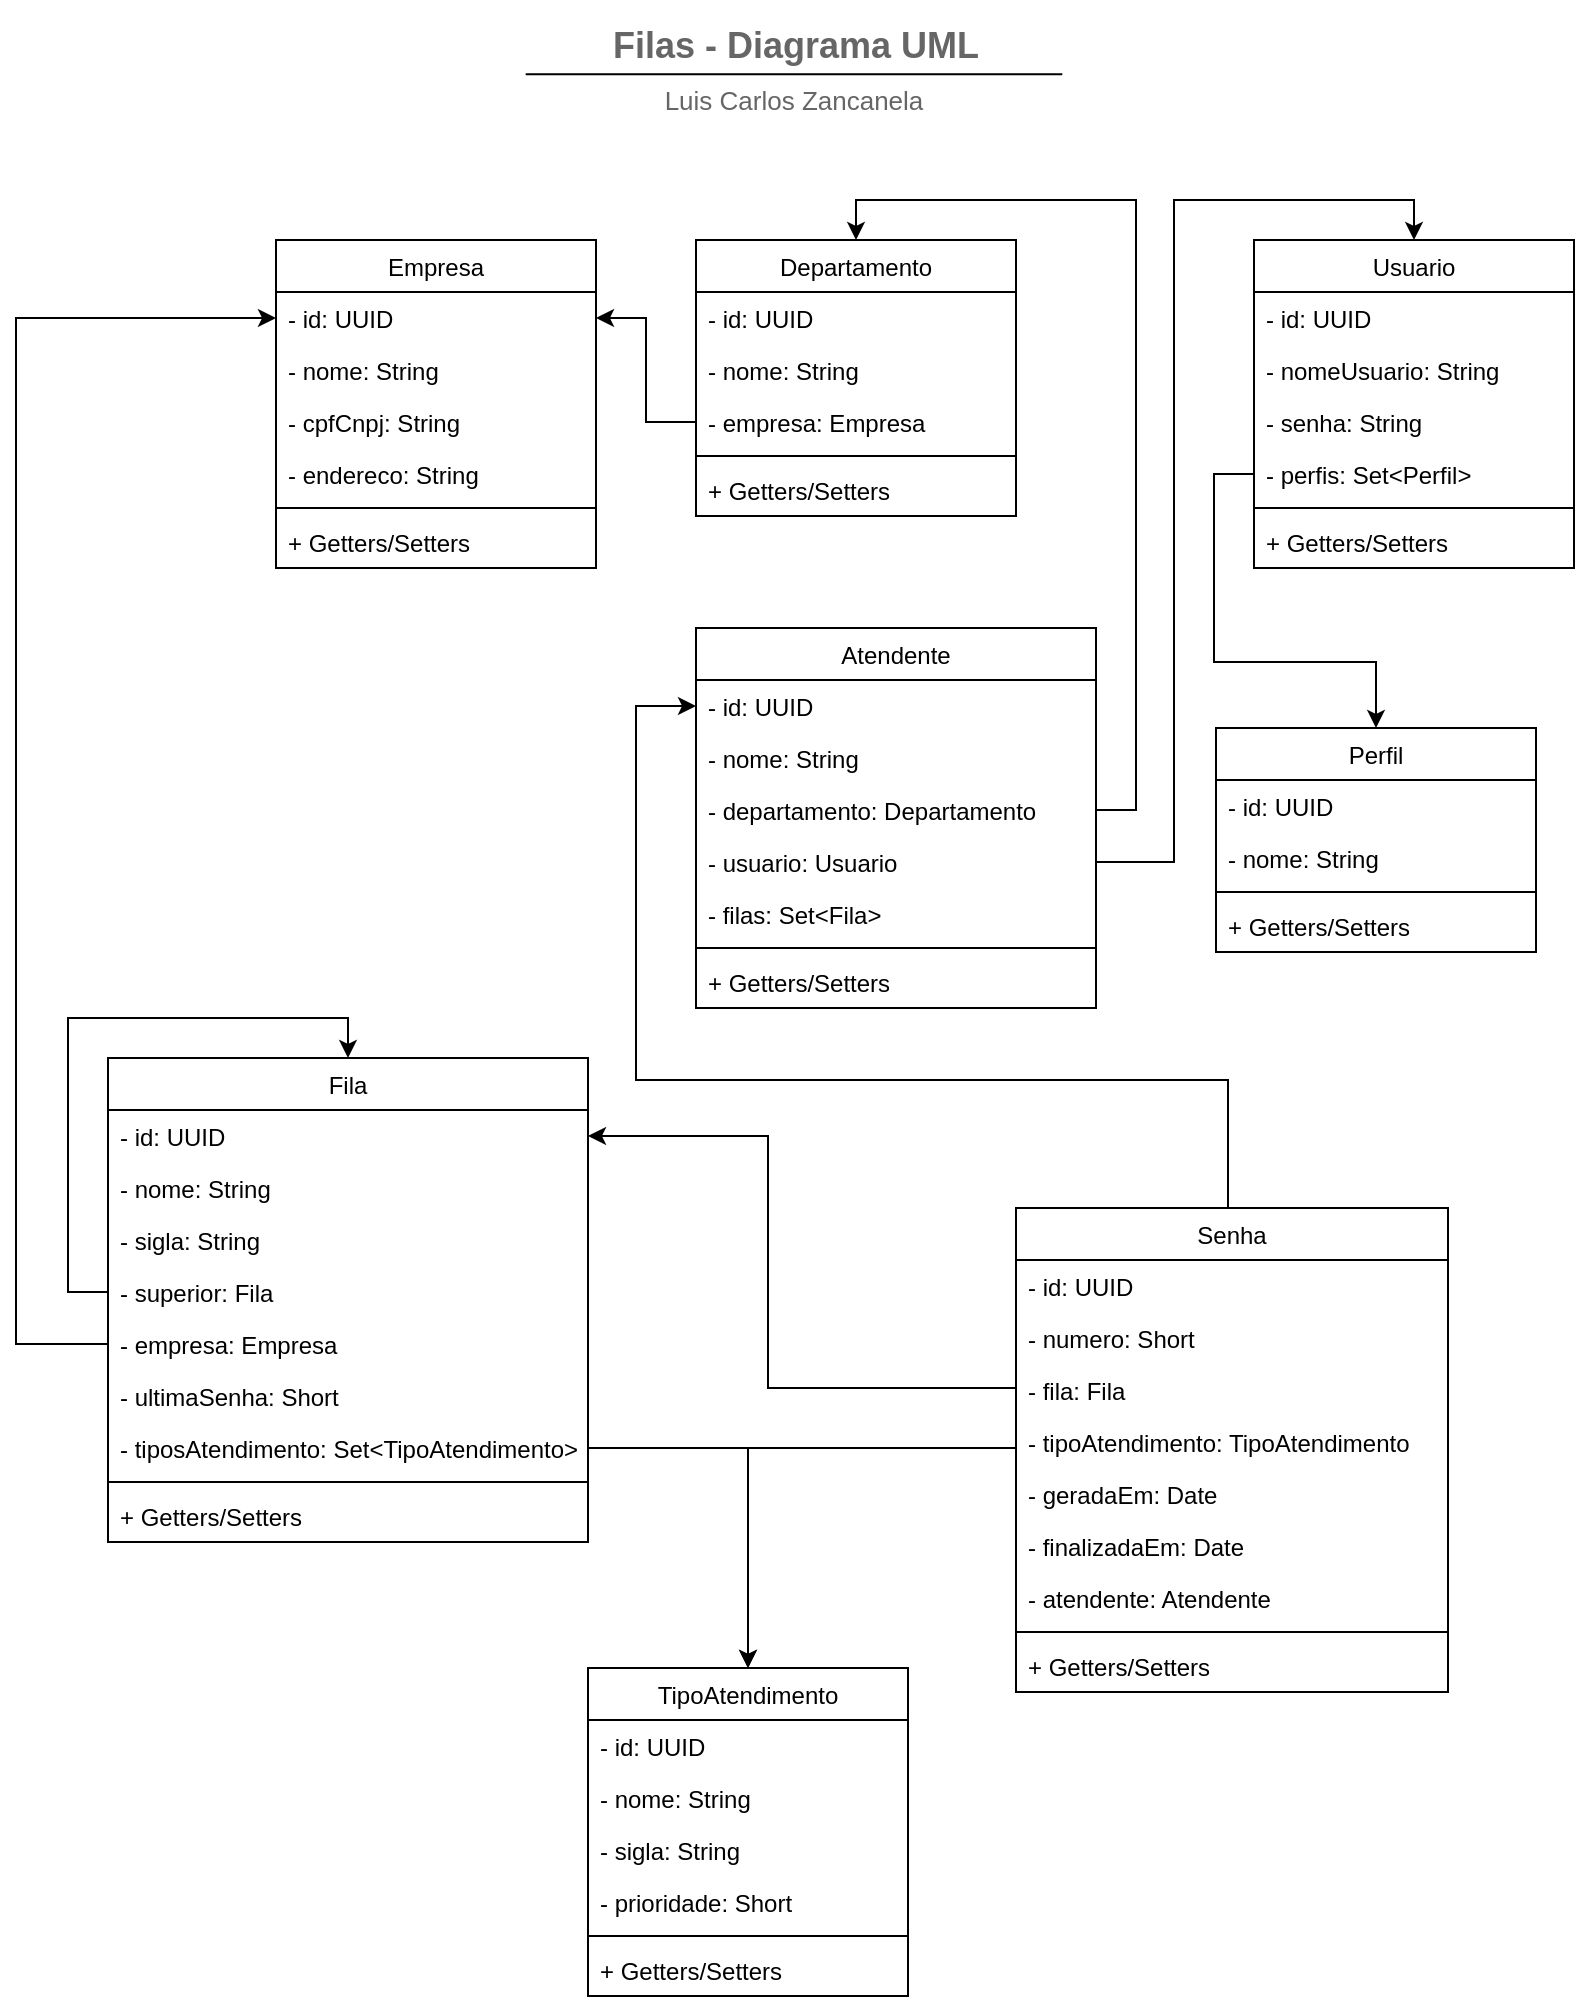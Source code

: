 <mxfile version="20.8.21" type="device"><diagram id="C5RBs43oDa-KdzZeNtuy" name="Page-1"><mxGraphModel dx="1434" dy="764" grid="1" gridSize="10" guides="1" tooltips="1" connect="1" arrows="1" fold="1" page="1" pageScale="1" pageWidth="827" pageHeight="1169" math="0" shadow="0"><root><mxCell id="WIyWlLk6GJQsqaUBKTNV-0"/><mxCell id="WIyWlLk6GJQsqaUBKTNV-1" parent="WIyWlLk6GJQsqaUBKTNV-0"/><mxCell id="zkfFHV4jXpPFQw0GAbJ--0" value="Empresa" style="swimlane;fontStyle=0;align=center;verticalAlign=top;childLayout=stackLayout;horizontal=1;startSize=26;horizontalStack=0;resizeParent=1;resizeLast=0;collapsible=1;marginBottom=0;rounded=0;shadow=0;strokeWidth=1;" parent="WIyWlLk6GJQsqaUBKTNV-1" vertex="1"><mxGeometry x="154" y="150" width="160" height="164" as="geometry"><mxRectangle x="230" y="140" width="160" height="26" as="alternateBounds"/></mxGeometry></mxCell><mxCell id="ADWhMTYY1cXsWuHBEcW_-0" value="- id: UUID" style="text;align=left;verticalAlign=top;spacingLeft=4;spacingRight=4;overflow=hidden;rotatable=0;points=[[0,0.5],[1,0.5]];portConstraint=eastwest;" parent="zkfFHV4jXpPFQw0GAbJ--0" vertex="1"><mxGeometry y="26" width="160" height="26" as="geometry"/></mxCell><mxCell id="zkfFHV4jXpPFQw0GAbJ--1" value="- nome: String" style="text;align=left;verticalAlign=top;spacingLeft=4;spacingRight=4;overflow=hidden;rotatable=0;points=[[0,0.5],[1,0.5]];portConstraint=eastwest;" parent="zkfFHV4jXpPFQw0GAbJ--0" vertex="1"><mxGeometry y="52" width="160" height="26" as="geometry"/></mxCell><mxCell id="zkfFHV4jXpPFQw0GAbJ--2" value="- cpfCnpj: String" style="text;align=left;verticalAlign=top;spacingLeft=4;spacingRight=4;overflow=hidden;rotatable=0;points=[[0,0.5],[1,0.5]];portConstraint=eastwest;rounded=0;shadow=0;html=0;" parent="zkfFHV4jXpPFQw0GAbJ--0" vertex="1"><mxGeometry y="78" width="160" height="26" as="geometry"/></mxCell><mxCell id="zkfFHV4jXpPFQw0GAbJ--3" value="- endereco: String" style="text;align=left;verticalAlign=top;spacingLeft=4;spacingRight=4;overflow=hidden;rotatable=0;points=[[0,0.5],[1,0.5]];portConstraint=eastwest;rounded=0;shadow=0;html=0;" parent="zkfFHV4jXpPFQw0GAbJ--0" vertex="1"><mxGeometry y="104" width="160" height="26" as="geometry"/></mxCell><mxCell id="ADWhMTYY1cXsWuHBEcW_-4" value="" style="line;html=1;strokeWidth=1;align=left;verticalAlign=middle;spacingTop=-1;spacingLeft=3;spacingRight=3;rotatable=0;labelPosition=right;points=[];portConstraint=eastwest;" parent="zkfFHV4jXpPFQw0GAbJ--0" vertex="1"><mxGeometry y="130" width="160" height="8" as="geometry"/></mxCell><mxCell id="ADWhMTYY1cXsWuHBEcW_-5" value="+ Getters/Setters" style="text;align=left;verticalAlign=top;spacingLeft=4;spacingRight=4;overflow=hidden;rotatable=0;points=[[0,0.5],[1,0.5]];portConstraint=eastwest;rounded=0;shadow=0;html=0;" parent="zkfFHV4jXpPFQw0GAbJ--0" vertex="1"><mxGeometry y="138" width="160" height="26" as="geometry"/></mxCell><mxCell id="ADWhMTYY1cXsWuHBEcW_-37" style="edgeStyle=orthogonalEdgeStyle;rounded=0;orthogonalLoop=1;jettySize=auto;html=1;entryX=0;entryY=0.5;entryDx=0;entryDy=0;exitX=0;exitY=0.5;exitDx=0;exitDy=0;" parent="WIyWlLk6GJQsqaUBKTNV-1" source="ADWhMTYY1cXsWuHBEcW_-9" target="ADWhMTYY1cXsWuHBEcW_-0" edge="1"><mxGeometry relative="1" as="geometry"><Array as="points"><mxPoint x="24" y="702"/><mxPoint x="24" y="189"/></Array></mxGeometry></mxCell><mxCell id="zkfFHV4jXpPFQw0GAbJ--6" value="Fila" style="swimlane;fontStyle=0;align=center;verticalAlign=top;childLayout=stackLayout;horizontal=1;startSize=26;horizontalStack=0;resizeParent=1;resizeLast=0;collapsible=1;marginBottom=0;rounded=0;shadow=0;strokeWidth=1;" parent="WIyWlLk6GJQsqaUBKTNV-1" vertex="1"><mxGeometry x="70" y="559" width="240" height="242" as="geometry"><mxRectangle x="130" y="380" width="160" height="26" as="alternateBounds"/></mxGeometry></mxCell><mxCell id="zkfFHV4jXpPFQw0GAbJ--7" value="- id: UUID" style="text;align=left;verticalAlign=top;spacingLeft=4;spacingRight=4;overflow=hidden;rotatable=0;points=[[0,0.5],[1,0.5]];portConstraint=eastwest;" parent="zkfFHV4jXpPFQw0GAbJ--6" vertex="1"><mxGeometry y="26" width="240" height="26" as="geometry"/></mxCell><mxCell id="zkfFHV4jXpPFQw0GAbJ--8" value="- nome: String" style="text;align=left;verticalAlign=top;spacingLeft=4;spacingRight=4;overflow=hidden;rotatable=0;points=[[0,0.5],[1,0.5]];portConstraint=eastwest;rounded=0;shadow=0;html=0;" parent="zkfFHV4jXpPFQw0GAbJ--6" vertex="1"><mxGeometry y="52" width="240" height="26" as="geometry"/></mxCell><mxCell id="ADWhMTYY1cXsWuHBEcW_-69" value="- sigla: String" style="text;align=left;verticalAlign=top;spacingLeft=4;spacingRight=4;overflow=hidden;rotatable=0;points=[[0,0.5],[1,0.5]];portConstraint=eastwest;rounded=0;shadow=0;html=0;" parent="zkfFHV4jXpPFQw0GAbJ--6" vertex="1"><mxGeometry y="78" width="240" height="26" as="geometry"/></mxCell><mxCell id="hoMEIXFg9jpVLMXFwz85-0" style="edgeStyle=orthogonalEdgeStyle;rounded=0;orthogonalLoop=1;jettySize=auto;html=1;entryX=0.5;entryY=0;entryDx=0;entryDy=0;" edge="1" parent="zkfFHV4jXpPFQw0GAbJ--6" source="ADWhMTYY1cXsWuHBEcW_-3" target="zkfFHV4jXpPFQw0GAbJ--6"><mxGeometry relative="1" as="geometry"><Array as="points"><mxPoint x="-20" y="117"/><mxPoint x="-20" y="-20"/><mxPoint x="120" y="-20"/></Array></mxGeometry></mxCell><mxCell id="ADWhMTYY1cXsWuHBEcW_-3" value="- superior: Fila" style="text;align=left;verticalAlign=top;spacingLeft=4;spacingRight=4;overflow=hidden;rotatable=0;points=[[0,0.5],[1,0.5]];portConstraint=eastwest;rounded=0;shadow=0;html=0;" parent="zkfFHV4jXpPFQw0GAbJ--6" vertex="1"><mxGeometry y="104" width="240" height="26" as="geometry"/></mxCell><mxCell id="ADWhMTYY1cXsWuHBEcW_-9" value="- empresa: Empresa" style="text;align=left;verticalAlign=top;spacingLeft=4;spacingRight=4;overflow=hidden;rotatable=0;points=[[0,0.5],[1,0.5]];portConstraint=eastwest;rounded=0;shadow=0;html=0;" parent="zkfFHV4jXpPFQw0GAbJ--6" vertex="1"><mxGeometry y="130" width="240" height="26" as="geometry"/></mxCell><mxCell id="ADWhMTYY1cXsWuHBEcW_-71" value="- ultimaSenha: Short" style="text;align=left;verticalAlign=top;spacingLeft=4;spacingRight=4;overflow=hidden;rotatable=0;points=[[0,0.5],[1,0.5]];portConstraint=eastwest;rounded=0;shadow=0;html=0;" parent="zkfFHV4jXpPFQw0GAbJ--6" vertex="1"><mxGeometry y="156" width="240" height="26" as="geometry"/></mxCell><mxCell id="7JZhe1OQa5tvlyuOuLBr-11" value="- tiposAtendimento: Set&lt;TipoAtendimento&gt;" style="text;align=left;verticalAlign=top;spacingLeft=4;spacingRight=4;overflow=hidden;rotatable=0;points=[[0,0.5],[1,0.5]];portConstraint=eastwest;rounded=0;shadow=0;html=0;" parent="zkfFHV4jXpPFQw0GAbJ--6" vertex="1"><mxGeometry y="182" width="240" height="26" as="geometry"/></mxCell><mxCell id="ADWhMTYY1cXsWuHBEcW_-2" value="" style="line;html=1;strokeWidth=1;align=left;verticalAlign=middle;spacingTop=-1;spacingLeft=3;spacingRight=3;rotatable=0;labelPosition=right;points=[];portConstraint=eastwest;" parent="zkfFHV4jXpPFQw0GAbJ--6" vertex="1"><mxGeometry y="208" width="240" height="8" as="geometry"/></mxCell><mxCell id="ADWhMTYY1cXsWuHBEcW_-6" value="+ Getters/Setters" style="text;align=left;verticalAlign=top;spacingLeft=4;spacingRight=4;overflow=hidden;rotatable=0;points=[[0,0.5],[1,0.5]];portConstraint=eastwest;rounded=0;shadow=0;html=0;" parent="zkfFHV4jXpPFQw0GAbJ--6" vertex="1"><mxGeometry y="216" width="240" height="26" as="geometry"/></mxCell><mxCell id="ADWhMTYY1cXsWuHBEcW_-40" style="edgeStyle=orthogonalEdgeStyle;rounded=0;orthogonalLoop=1;jettySize=auto;html=1;entryX=0;entryY=0.5;entryDx=0;entryDy=0;exitX=0.5;exitY=0;exitDx=0;exitDy=0;" parent="WIyWlLk6GJQsqaUBKTNV-1" source="zkfFHV4jXpPFQw0GAbJ--13" target="ADWhMTYY1cXsWuHBEcW_-14" edge="1"><mxGeometry relative="1" as="geometry"><Array as="points"><mxPoint x="630" y="644"/><mxPoint x="630" y="570"/><mxPoint x="334" y="570"/><mxPoint x="334" y="383"/></Array></mxGeometry></mxCell><mxCell id="zkfFHV4jXpPFQw0GAbJ--13" value="Senha" style="swimlane;fontStyle=0;align=center;verticalAlign=top;childLayout=stackLayout;horizontal=1;startSize=26;horizontalStack=0;resizeParent=1;resizeLast=0;collapsible=1;marginBottom=0;rounded=0;shadow=0;strokeWidth=1;" parent="WIyWlLk6GJQsqaUBKTNV-1" vertex="1"><mxGeometry x="524" y="634" width="216" height="242" as="geometry"><mxRectangle x="340" y="380" width="170" height="26" as="alternateBounds"/></mxGeometry></mxCell><mxCell id="zkfFHV4jXpPFQw0GAbJ--14" value="- id: UUID" style="text;align=left;verticalAlign=top;spacingLeft=4;spacingRight=4;overflow=hidden;rotatable=0;points=[[0,0.5],[1,0.5]];portConstraint=eastwest;" parent="zkfFHV4jXpPFQw0GAbJ--13" vertex="1"><mxGeometry y="26" width="216" height="26" as="geometry"/></mxCell><mxCell id="ADWhMTYY1cXsWuHBEcW_-7" value="- numero: Short" style="text;align=left;verticalAlign=top;spacingLeft=4;spacingRight=4;overflow=hidden;rotatable=0;points=[[0,0.5],[1,0.5]];portConstraint=eastwest;" parent="zkfFHV4jXpPFQw0GAbJ--13" vertex="1"><mxGeometry y="52" width="216" height="26" as="geometry"/></mxCell><mxCell id="ADWhMTYY1cXsWuHBEcW_-8" value="- fila: Fila" style="text;align=left;verticalAlign=top;spacingLeft=4;spacingRight=4;overflow=hidden;rotatable=0;points=[[0,0.5],[1,0.5]];portConstraint=eastwest;" parent="zkfFHV4jXpPFQw0GAbJ--13" vertex="1"><mxGeometry y="78" width="216" height="26" as="geometry"/></mxCell><mxCell id="ADWhMTYY1cXsWuHBEcW_-58" value="- tipoAtendimento: TipoAtendimento" style="text;align=left;verticalAlign=top;spacingLeft=4;spacingRight=4;overflow=hidden;rotatable=0;points=[[0,0.5],[1,0.5]];portConstraint=eastwest;" parent="zkfFHV4jXpPFQw0GAbJ--13" vertex="1"><mxGeometry y="104" width="216" height="26" as="geometry"/></mxCell><mxCell id="ADWhMTYY1cXsWuHBEcW_-10" value="- geradaEm: Date" style="text;align=left;verticalAlign=top;spacingLeft=4;spacingRight=4;overflow=hidden;rotatable=0;points=[[0,0.5],[1,0.5]];portConstraint=eastwest;" parent="zkfFHV4jXpPFQw0GAbJ--13" vertex="1"><mxGeometry y="130" width="216" height="26" as="geometry"/></mxCell><mxCell id="ADWhMTYY1cXsWuHBEcW_-59" value="- finalizadaEm: Date" style="text;align=left;verticalAlign=top;spacingLeft=4;spacingRight=4;overflow=hidden;rotatable=0;points=[[0,0.5],[1,0.5]];portConstraint=eastwest;" parent="zkfFHV4jXpPFQw0GAbJ--13" vertex="1"><mxGeometry y="156" width="216" height="26" as="geometry"/></mxCell><mxCell id="ADWhMTYY1cXsWuHBEcW_-12" value="- atendente: Atendente" style="text;align=left;verticalAlign=top;spacingLeft=4;spacingRight=4;overflow=hidden;rotatable=0;points=[[0,0.5],[1,0.5]];portConstraint=eastwest;" parent="zkfFHV4jXpPFQw0GAbJ--13" vertex="1"><mxGeometry y="182" width="216" height="26" as="geometry"/></mxCell><mxCell id="zkfFHV4jXpPFQw0GAbJ--15" value="" style="line;html=1;strokeWidth=1;align=left;verticalAlign=middle;spacingTop=-1;spacingLeft=3;spacingRight=3;rotatable=0;labelPosition=right;points=[];portConstraint=eastwest;" parent="zkfFHV4jXpPFQw0GAbJ--13" vertex="1"><mxGeometry y="208" width="216" height="8" as="geometry"/></mxCell><mxCell id="ADWhMTYY1cXsWuHBEcW_-39" value="+ Getters/Setters" style="text;align=left;verticalAlign=top;spacingLeft=4;spacingRight=4;overflow=hidden;rotatable=0;points=[[0,0.5],[1,0.5]];portConstraint=eastwest;rounded=0;shadow=0;html=0;" parent="zkfFHV4jXpPFQw0GAbJ--13" vertex="1"><mxGeometry y="216" width="216" height="26" as="geometry"/></mxCell><mxCell id="ADWhMTYY1cXsWuHBEcW_-36" style="edgeStyle=orthogonalEdgeStyle;rounded=0;orthogonalLoop=1;jettySize=auto;html=1;entryX=0.5;entryY=0;entryDx=0;entryDy=0;exitX=1;exitY=0.5;exitDx=0;exitDy=0;" parent="WIyWlLk6GJQsqaUBKTNV-1" source="ADWhMTYY1cXsWuHBEcW_-16" target="ADWhMTYY1cXsWuHBEcW_-20" edge="1"><mxGeometry relative="1" as="geometry"><Array as="points"><mxPoint x="603" y="461"/><mxPoint x="603" y="130"/><mxPoint x="723" y="130"/></Array></mxGeometry></mxCell><mxCell id="ADWhMTYY1cXsWuHBEcW_-49" style="edgeStyle=orthogonalEdgeStyle;rounded=0;orthogonalLoop=1;jettySize=auto;html=1;entryX=0.5;entryY=0;entryDx=0;entryDy=0;exitX=1;exitY=0.5;exitDx=0;exitDy=0;" parent="WIyWlLk6GJQsqaUBKTNV-1" source="ADWhMTYY1cXsWuHBEcW_-41" target="ADWhMTYY1cXsWuHBEcW_-42" edge="1"><mxGeometry relative="1" as="geometry"/></mxCell><mxCell id="ADWhMTYY1cXsWuHBEcW_-13" value="Atendente" style="swimlane;fontStyle=0;align=center;verticalAlign=top;childLayout=stackLayout;horizontal=1;startSize=26;horizontalStack=0;resizeParent=1;resizeLast=0;collapsible=1;marginBottom=0;rounded=0;shadow=0;strokeWidth=1;" parent="WIyWlLk6GJQsqaUBKTNV-1" vertex="1"><mxGeometry x="364" y="344" width="200" height="190" as="geometry"><mxRectangle x="230" y="140" width="160" height="26" as="alternateBounds"/></mxGeometry></mxCell><mxCell id="ADWhMTYY1cXsWuHBEcW_-14" value="- id: UUID" style="text;align=left;verticalAlign=top;spacingLeft=4;spacingRight=4;overflow=hidden;rotatable=0;points=[[0,0.5],[1,0.5]];portConstraint=eastwest;" parent="ADWhMTYY1cXsWuHBEcW_-13" vertex="1"><mxGeometry y="26" width="200" height="26" as="geometry"/></mxCell><mxCell id="ADWhMTYY1cXsWuHBEcW_-15" value="- nome: String" style="text;align=left;verticalAlign=top;spacingLeft=4;spacingRight=4;overflow=hidden;rotatable=0;points=[[0,0.5],[1,0.5]];portConstraint=eastwest;" parent="ADWhMTYY1cXsWuHBEcW_-13" vertex="1"><mxGeometry y="52" width="200" height="26" as="geometry"/></mxCell><mxCell id="ADWhMTYY1cXsWuHBEcW_-41" value="- departamento: Departamento" style="text;align=left;verticalAlign=top;spacingLeft=4;spacingRight=4;overflow=hidden;rotatable=0;points=[[0,0.5],[1,0.5]];portConstraint=eastwest;rounded=0;shadow=0;html=0;" parent="ADWhMTYY1cXsWuHBEcW_-13" vertex="1"><mxGeometry y="78" width="200" height="26" as="geometry"/></mxCell><mxCell id="ADWhMTYY1cXsWuHBEcW_-16" value="- usuario: Usuario" style="text;align=left;verticalAlign=top;spacingLeft=4;spacingRight=4;overflow=hidden;rotatable=0;points=[[0,0.5],[1,0.5]];portConstraint=eastwest;rounded=0;shadow=0;html=0;" parent="ADWhMTYY1cXsWuHBEcW_-13" vertex="1"><mxGeometry y="104" width="200" height="26" as="geometry"/></mxCell><mxCell id="ADWhMTYY1cXsWuHBEcW_-51" value="- filas: Set&lt;Fila&gt;" style="text;align=left;verticalAlign=top;spacingLeft=4;spacingRight=4;overflow=hidden;rotatable=0;points=[[0,0.5],[1,0.5]];portConstraint=eastwest;rounded=0;shadow=0;html=0;" parent="ADWhMTYY1cXsWuHBEcW_-13" vertex="1"><mxGeometry y="130" width="200" height="26" as="geometry"/></mxCell><mxCell id="ADWhMTYY1cXsWuHBEcW_-18" value="" style="line;html=1;strokeWidth=1;align=left;verticalAlign=middle;spacingTop=-1;spacingLeft=3;spacingRight=3;rotatable=0;labelPosition=right;points=[];portConstraint=eastwest;" parent="ADWhMTYY1cXsWuHBEcW_-13" vertex="1"><mxGeometry y="156" width="200" height="8" as="geometry"/></mxCell><mxCell id="ADWhMTYY1cXsWuHBEcW_-19" value="+ Getters/Setters" style="text;align=left;verticalAlign=top;spacingLeft=4;spacingRight=4;overflow=hidden;rotatable=0;points=[[0,0.5],[1,0.5]];portConstraint=eastwest;rounded=0;shadow=0;html=0;" parent="ADWhMTYY1cXsWuHBEcW_-13" vertex="1"><mxGeometry y="164" width="200" height="26" as="geometry"/></mxCell><mxCell id="ADWhMTYY1cXsWuHBEcW_-35" style="edgeStyle=orthogonalEdgeStyle;rounded=0;orthogonalLoop=1;jettySize=auto;html=1;entryX=0.5;entryY=0;entryDx=0;entryDy=0;exitX=0;exitY=0.5;exitDx=0;exitDy=0;" parent="WIyWlLk6GJQsqaUBKTNV-1" source="ADWhMTYY1cXsWuHBEcW_-26" target="ADWhMTYY1cXsWuHBEcW_-28" edge="1"><mxGeometry relative="1" as="geometry"><Array as="points"><mxPoint x="623" y="267"/><mxPoint x="623" y="361"/><mxPoint x="704" y="361"/></Array></mxGeometry></mxCell><mxCell id="ADWhMTYY1cXsWuHBEcW_-20" value="Usuario" style="swimlane;fontStyle=0;align=center;verticalAlign=top;childLayout=stackLayout;horizontal=1;startSize=26;horizontalStack=0;resizeParent=1;resizeLast=0;collapsible=1;marginBottom=0;rounded=0;shadow=0;strokeWidth=1;" parent="WIyWlLk6GJQsqaUBKTNV-1" vertex="1"><mxGeometry x="643" y="150" width="160" height="164" as="geometry"><mxRectangle x="230" y="140" width="160" height="26" as="alternateBounds"/></mxGeometry></mxCell><mxCell id="ADWhMTYY1cXsWuHBEcW_-21" value="- id: UUID" style="text;align=left;verticalAlign=top;spacingLeft=4;spacingRight=4;overflow=hidden;rotatable=0;points=[[0,0.5],[1,0.5]];portConstraint=eastwest;" parent="ADWhMTYY1cXsWuHBEcW_-20" vertex="1"><mxGeometry y="26" width="160" height="26" as="geometry"/></mxCell><mxCell id="ADWhMTYY1cXsWuHBEcW_-22" value="- nomeUsuario: String" style="text;align=left;verticalAlign=top;spacingLeft=4;spacingRight=4;overflow=hidden;rotatable=0;points=[[0,0.5],[1,0.5]];portConstraint=eastwest;" parent="ADWhMTYY1cXsWuHBEcW_-20" vertex="1"><mxGeometry y="52" width="160" height="26" as="geometry"/></mxCell><mxCell id="ADWhMTYY1cXsWuHBEcW_-23" value="- senha: String" style="text;align=left;verticalAlign=top;spacingLeft=4;spacingRight=4;overflow=hidden;rotatable=0;points=[[0,0.5],[1,0.5]];portConstraint=eastwest;rounded=0;shadow=0;html=0;" parent="ADWhMTYY1cXsWuHBEcW_-20" vertex="1"><mxGeometry y="78" width="160" height="26" as="geometry"/></mxCell><mxCell id="ADWhMTYY1cXsWuHBEcW_-26" value="- perfis: Set&lt;Perfil&gt;" style="text;align=left;verticalAlign=top;spacingLeft=4;spacingRight=4;overflow=hidden;rotatable=0;points=[[0,0.5],[1,0.5]];portConstraint=eastwest;rounded=0;shadow=0;html=0;" parent="ADWhMTYY1cXsWuHBEcW_-20" vertex="1"><mxGeometry y="104" width="160" height="26" as="geometry"/></mxCell><mxCell id="ADWhMTYY1cXsWuHBEcW_-24" value="" style="line;html=1;strokeWidth=1;align=left;verticalAlign=middle;spacingTop=-1;spacingLeft=3;spacingRight=3;rotatable=0;labelPosition=right;points=[];portConstraint=eastwest;" parent="ADWhMTYY1cXsWuHBEcW_-20" vertex="1"><mxGeometry y="130" width="160" height="8" as="geometry"/></mxCell><mxCell id="ADWhMTYY1cXsWuHBEcW_-25" value="+ Getters/Setters" style="text;align=left;verticalAlign=top;spacingLeft=4;spacingRight=4;overflow=hidden;rotatable=0;points=[[0,0.5],[1,0.5]];portConstraint=eastwest;rounded=0;shadow=0;html=0;" parent="ADWhMTYY1cXsWuHBEcW_-20" vertex="1"><mxGeometry y="138" width="160" height="26" as="geometry"/></mxCell><mxCell id="ADWhMTYY1cXsWuHBEcW_-28" value="Perfil" style="swimlane;fontStyle=0;align=center;verticalAlign=top;childLayout=stackLayout;horizontal=1;startSize=26;horizontalStack=0;resizeParent=1;resizeLast=0;collapsible=1;marginBottom=0;rounded=0;shadow=0;strokeWidth=1;" parent="WIyWlLk6GJQsqaUBKTNV-1" vertex="1"><mxGeometry x="624" y="394" width="160" height="112" as="geometry"><mxRectangle x="230" y="140" width="160" height="26" as="alternateBounds"/></mxGeometry></mxCell><mxCell id="ADWhMTYY1cXsWuHBEcW_-29" value="- id: UUID" style="text;align=left;verticalAlign=top;spacingLeft=4;spacingRight=4;overflow=hidden;rotatable=0;points=[[0,0.5],[1,0.5]];portConstraint=eastwest;" parent="ADWhMTYY1cXsWuHBEcW_-28" vertex="1"><mxGeometry y="26" width="160" height="26" as="geometry"/></mxCell><mxCell id="ADWhMTYY1cXsWuHBEcW_-30" value="- nome: String" style="text;align=left;verticalAlign=top;spacingLeft=4;spacingRight=4;overflow=hidden;rotatable=0;points=[[0,0.5],[1,0.5]];portConstraint=eastwest;" parent="ADWhMTYY1cXsWuHBEcW_-28" vertex="1"><mxGeometry y="52" width="160" height="26" as="geometry"/></mxCell><mxCell id="ADWhMTYY1cXsWuHBEcW_-33" value="" style="line;html=1;strokeWidth=1;align=left;verticalAlign=middle;spacingTop=-1;spacingLeft=3;spacingRight=3;rotatable=0;labelPosition=right;points=[];portConstraint=eastwest;" parent="ADWhMTYY1cXsWuHBEcW_-28" vertex="1"><mxGeometry y="78" width="160" height="8" as="geometry"/></mxCell><mxCell id="ADWhMTYY1cXsWuHBEcW_-34" value="+ Getters/Setters" style="text;align=left;verticalAlign=top;spacingLeft=4;spacingRight=4;overflow=hidden;rotatable=0;points=[[0,0.5],[1,0.5]];portConstraint=eastwest;rounded=0;shadow=0;html=0;" parent="ADWhMTYY1cXsWuHBEcW_-28" vertex="1"><mxGeometry y="86" width="160" height="26" as="geometry"/></mxCell><mxCell id="ADWhMTYY1cXsWuHBEcW_-38" style="edgeStyle=orthogonalEdgeStyle;rounded=0;orthogonalLoop=1;jettySize=auto;html=1;entryX=1;entryY=0.5;entryDx=0;entryDy=0;exitX=0;exitY=0.5;exitDx=0;exitDy=0;" parent="WIyWlLk6GJQsqaUBKTNV-1" source="ADWhMTYY1cXsWuHBEcW_-8" target="zkfFHV4jXpPFQw0GAbJ--7" edge="1"><mxGeometry relative="1" as="geometry"><Array as="points"><mxPoint x="524" y="724"/><mxPoint x="400" y="724"/><mxPoint x="400" y="598"/></Array><mxPoint x="460" y="724" as="sourcePoint"/></mxGeometry></mxCell><mxCell id="ADWhMTYY1cXsWuHBEcW_-50" style="edgeStyle=orthogonalEdgeStyle;rounded=0;orthogonalLoop=1;jettySize=auto;html=1;exitX=0;exitY=0.5;exitDx=0;exitDy=0;" parent="WIyWlLk6GJQsqaUBKTNV-1" source="ADWhMTYY1cXsWuHBEcW_-45" target="ADWhMTYY1cXsWuHBEcW_-0" edge="1"><mxGeometry relative="1" as="geometry"/></mxCell><mxCell id="ADWhMTYY1cXsWuHBEcW_-42" value="Departamento" style="swimlane;fontStyle=0;align=center;verticalAlign=top;childLayout=stackLayout;horizontal=1;startSize=26;horizontalStack=0;resizeParent=1;resizeLast=0;collapsible=1;marginBottom=0;rounded=0;shadow=0;strokeWidth=1;" parent="WIyWlLk6GJQsqaUBKTNV-1" vertex="1"><mxGeometry x="364" y="150" width="160" height="138" as="geometry"><mxRectangle x="230" y="140" width="160" height="26" as="alternateBounds"/></mxGeometry></mxCell><mxCell id="ADWhMTYY1cXsWuHBEcW_-43" value="- id: UUID" style="text;align=left;verticalAlign=top;spacingLeft=4;spacingRight=4;overflow=hidden;rotatable=0;points=[[0,0.5],[1,0.5]];portConstraint=eastwest;" parent="ADWhMTYY1cXsWuHBEcW_-42" vertex="1"><mxGeometry y="26" width="160" height="26" as="geometry"/></mxCell><mxCell id="ADWhMTYY1cXsWuHBEcW_-44" value="- nome: String" style="text;align=left;verticalAlign=top;spacingLeft=4;spacingRight=4;overflow=hidden;rotatable=0;points=[[0,0.5],[1,0.5]];portConstraint=eastwest;" parent="ADWhMTYY1cXsWuHBEcW_-42" vertex="1"><mxGeometry y="52" width="160" height="26" as="geometry"/></mxCell><mxCell id="ADWhMTYY1cXsWuHBEcW_-45" value="- empresa: Empresa" style="text;align=left;verticalAlign=top;spacingLeft=4;spacingRight=4;overflow=hidden;rotatable=0;points=[[0,0.5],[1,0.5]];portConstraint=eastwest;rounded=0;shadow=0;html=0;" parent="ADWhMTYY1cXsWuHBEcW_-42" vertex="1"><mxGeometry y="78" width="160" height="26" as="geometry"/></mxCell><mxCell id="ADWhMTYY1cXsWuHBEcW_-47" value="" style="line;html=1;strokeWidth=1;align=left;verticalAlign=middle;spacingTop=-1;spacingLeft=3;spacingRight=3;rotatable=0;labelPosition=right;points=[];portConstraint=eastwest;" parent="ADWhMTYY1cXsWuHBEcW_-42" vertex="1"><mxGeometry y="104" width="160" height="8" as="geometry"/></mxCell><mxCell id="ADWhMTYY1cXsWuHBEcW_-48" value="+ Getters/Setters" style="text;align=left;verticalAlign=top;spacingLeft=4;spacingRight=4;overflow=hidden;rotatable=0;points=[[0,0.5],[1,0.5]];portConstraint=eastwest;rounded=0;shadow=0;html=0;" parent="ADWhMTYY1cXsWuHBEcW_-42" vertex="1"><mxGeometry y="112" width="160" height="26" as="geometry"/></mxCell><mxCell id="ADWhMTYY1cXsWuHBEcW_-56" value="" style="group" parent="WIyWlLk6GJQsqaUBKTNV-1" vertex="1" connectable="0"><mxGeometry x="263" y="30" width="300.85" height="66.04" as="geometry"/></mxCell><mxCell id="ADWhMTYY1cXsWuHBEcW_-52" value="Filas - Diagrama UML" style="text;html=1;strokeColor=none;fillColor=none;align=center;verticalAlign=middle;whiteSpace=wrap;rounded=0;fontStyle=1;fontSize=18;fontColor=#666666;" parent="ADWhMTYY1cXsWuHBEcW_-56" vertex="1"><mxGeometry x="0.85" width="300" height="45.763" as="geometry"/></mxCell><mxCell id="ADWhMTYY1cXsWuHBEcW_-53" value="Luis Carlos Zancanela" style="text;html=1;strokeColor=none;fillColor=none;align=center;verticalAlign=middle;whiteSpace=wrap;rounded=0;fontStyle=0;fontSize=13;fontColor=#666666;" parent="ADWhMTYY1cXsWuHBEcW_-56" vertex="1"><mxGeometry y="34.006" width="300" height="32.034" as="geometry"/></mxCell><mxCell id="ADWhMTYY1cXsWuHBEcW_-54" value="" style="line;html=1;strokeWidth=1;align=left;verticalAlign=middle;spacingTop=-1;spacingLeft=3;spacingRight=3;rotatable=0;labelPosition=right;points=[];portConstraint=eastwest;fontColor=#666666;" parent="ADWhMTYY1cXsWuHBEcW_-56" vertex="1"><mxGeometry x="15.854" y="31.003" width="268.293" height="12.203" as="geometry"/></mxCell><mxCell id="7JZhe1OQa5tvlyuOuLBr-0" value="TipoAtendimento" style="swimlane;fontStyle=0;align=center;verticalAlign=top;childLayout=stackLayout;horizontal=1;startSize=26;horizontalStack=0;resizeParent=1;resizeLast=0;collapsible=1;marginBottom=0;rounded=0;shadow=0;strokeWidth=1;" parent="WIyWlLk6GJQsqaUBKTNV-1" vertex="1"><mxGeometry x="310" y="864" width="160" height="164" as="geometry"><mxRectangle x="130" y="380" width="160" height="26" as="alternateBounds"/></mxGeometry></mxCell><mxCell id="7JZhe1OQa5tvlyuOuLBr-1" value="- id: UUID" style="text;align=left;verticalAlign=top;spacingLeft=4;spacingRight=4;overflow=hidden;rotatable=0;points=[[0,0.5],[1,0.5]];portConstraint=eastwest;" parent="7JZhe1OQa5tvlyuOuLBr-0" vertex="1"><mxGeometry y="26" width="160" height="26" as="geometry"/></mxCell><mxCell id="7JZhe1OQa5tvlyuOuLBr-2" value="- nome: String" style="text;align=left;verticalAlign=top;spacingLeft=4;spacingRight=4;overflow=hidden;rotatable=0;points=[[0,0.5],[1,0.5]];portConstraint=eastwest;rounded=0;shadow=0;html=0;" parent="7JZhe1OQa5tvlyuOuLBr-0" vertex="1"><mxGeometry y="52" width="160" height="26" as="geometry"/></mxCell><mxCell id="7JZhe1OQa5tvlyuOuLBr-3" value="- sigla: String" style="text;align=left;verticalAlign=top;spacingLeft=4;spacingRight=4;overflow=hidden;rotatable=0;points=[[0,0.5],[1,0.5]];portConstraint=eastwest;rounded=0;shadow=0;html=0;" parent="7JZhe1OQa5tvlyuOuLBr-0" vertex="1"><mxGeometry y="78" width="160" height="26" as="geometry"/></mxCell><mxCell id="7JZhe1OQa5tvlyuOuLBr-4" value="- prioridade: Short" style="text;align=left;verticalAlign=top;spacingLeft=4;spacingRight=4;overflow=hidden;rotatable=0;points=[[0,0.5],[1,0.5]];portConstraint=eastwest;rounded=0;shadow=0;html=0;" parent="7JZhe1OQa5tvlyuOuLBr-0" vertex="1"><mxGeometry y="104" width="160" height="26" as="geometry"/></mxCell><mxCell id="7JZhe1OQa5tvlyuOuLBr-8" value="" style="line;html=1;strokeWidth=1;align=left;verticalAlign=middle;spacingTop=-1;spacingLeft=3;spacingRight=3;rotatable=0;labelPosition=right;points=[];portConstraint=eastwest;" parent="7JZhe1OQa5tvlyuOuLBr-0" vertex="1"><mxGeometry y="130" width="160" height="8" as="geometry"/></mxCell><mxCell id="7JZhe1OQa5tvlyuOuLBr-9" value="+ Getters/Setters" style="text;align=left;verticalAlign=top;spacingLeft=4;spacingRight=4;overflow=hidden;rotatable=0;points=[[0,0.5],[1,0.5]];portConstraint=eastwest;rounded=0;shadow=0;html=0;" parent="7JZhe1OQa5tvlyuOuLBr-0" vertex="1"><mxGeometry y="138" width="160" height="26" as="geometry"/></mxCell><mxCell id="7JZhe1OQa5tvlyuOuLBr-13" style="edgeStyle=orthogonalEdgeStyle;rounded=0;orthogonalLoop=1;jettySize=auto;html=1;entryX=0.5;entryY=0;entryDx=0;entryDy=0;" parent="WIyWlLk6GJQsqaUBKTNV-1" source="7JZhe1OQa5tvlyuOuLBr-11" target="7JZhe1OQa5tvlyuOuLBr-0" edge="1"><mxGeometry relative="1" as="geometry"/></mxCell><mxCell id="7JZhe1OQa5tvlyuOuLBr-14" style="edgeStyle=orthogonalEdgeStyle;rounded=0;orthogonalLoop=1;jettySize=auto;html=1;entryX=0.5;entryY=0;entryDx=0;entryDy=0;" parent="WIyWlLk6GJQsqaUBKTNV-1" source="ADWhMTYY1cXsWuHBEcW_-58" target="7JZhe1OQa5tvlyuOuLBr-0" edge="1"><mxGeometry relative="1" as="geometry"><mxPoint x="330" y="874" as="targetPoint"/><Array as="points"><mxPoint x="390" y="754"/></Array></mxGeometry></mxCell></root></mxGraphModel></diagram></mxfile>